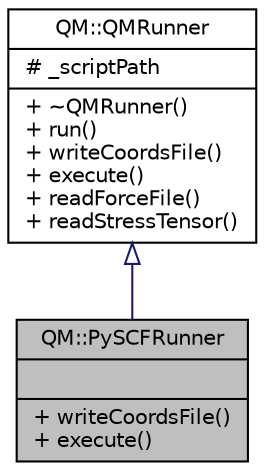 digraph "QM::PySCFRunner"
{
 // LATEX_PDF_SIZE
  edge [fontname="Helvetica",fontsize="10",labelfontname="Helvetica",labelfontsize="10"];
  node [fontname="Helvetica",fontsize="10",shape=record];
  Node1 [label="{QM::PySCFRunner\n||+ writeCoordsFile()\l+ execute()\l}",height=0.2,width=0.4,color="black", fillcolor="grey75", style="filled", fontcolor="black",tooltip="class for running PySCF inheriting from QMRunner"];
  Node2 -> Node1 [dir="back",color="midnightblue",fontsize="10",style="solid",arrowtail="onormal",fontname="Helvetica"];
  Node2 [label="{QM::QMRunner\n|# _scriptPath\l|+ ~QMRunner()\l+ run()\l+ writeCoordsFile()\l+ execute()\l+ readForceFile()\l+ readStressTensor()\l}",height=0.2,width=0.4,color="black", fillcolor="white", style="filled",URL="$classQM_1_1QMRunner.html",tooltip="base class for different qm engines"];
}
